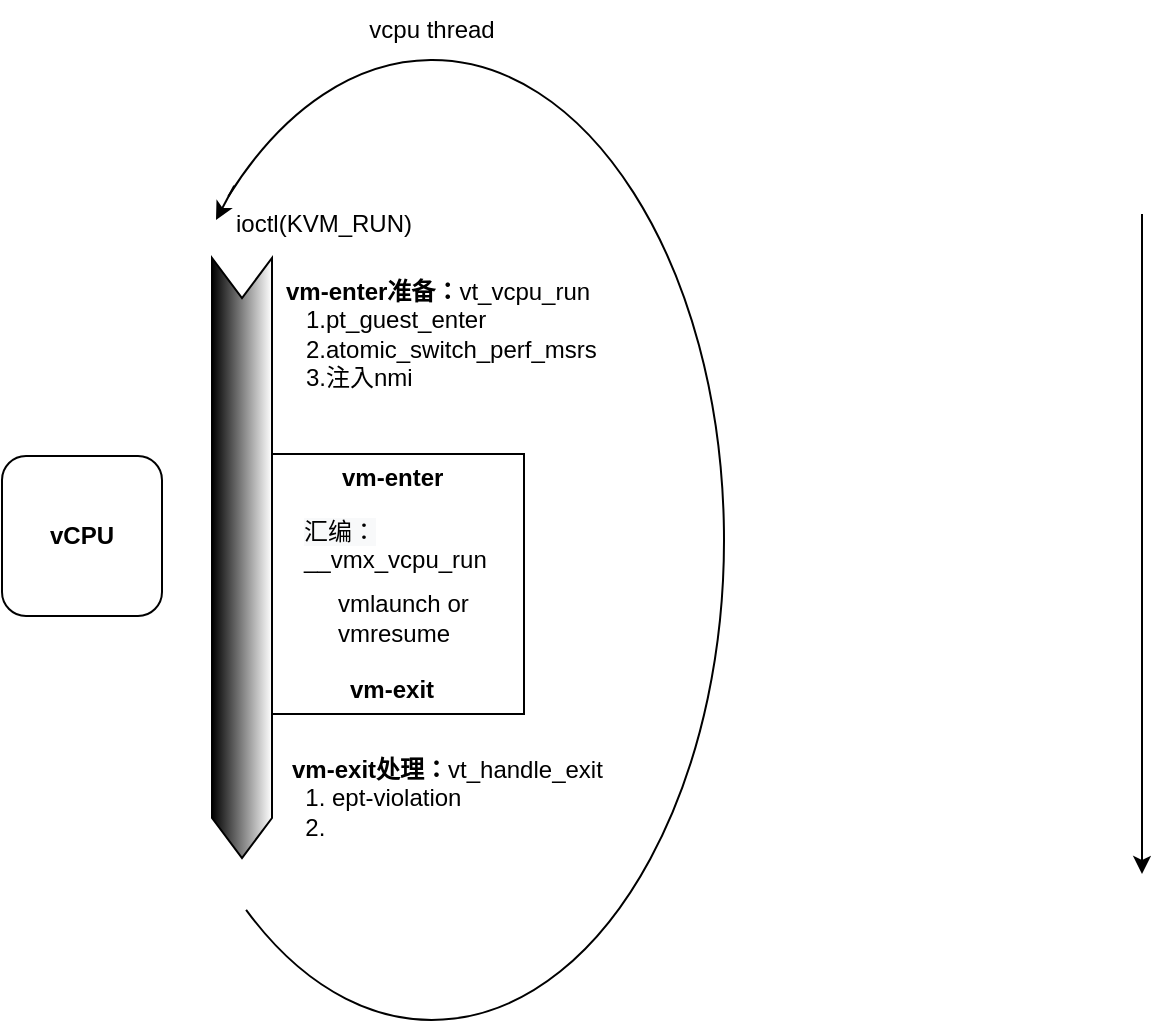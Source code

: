<mxfile version="20.3.0" type="device"><diagram id="6R5mTGjcWtHYzwJ8ijoA" name="Page-1"><mxGraphModel dx="865" dy="541" grid="1" gridSize="10" guides="1" tooltips="1" connect="1" arrows="1" fold="1" page="1" pageScale="1" pageWidth="850" pageHeight="1100" math="0" shadow="0"><root><mxCell id="0"/><mxCell id="1" parent="0"/><mxCell id="byi6akdNMEJGbznxWT9P-25" value="" style="rounded=0;whiteSpace=wrap;html=1;" parent="1" vertex="1"><mxGeometry x="301" y="280" width="130" height="130" as="geometry"/></mxCell><mxCell id="byi6akdNMEJGbznxWT9P-1" value="" style="rounded=1;whiteSpace=wrap;html=1;" parent="1" vertex="1"><mxGeometry x="170" y="281" width="80" height="80" as="geometry"/></mxCell><mxCell id="byi6akdNMEJGbznxWT9P-2" value="&lt;b&gt;vCPU&lt;/b&gt;" style="text;html=1;strokeColor=none;fillColor=none;align=center;verticalAlign=middle;whiteSpace=wrap;rounded=0;" parent="1" vertex="1"><mxGeometry x="180" y="306" width="60" height="30" as="geometry"/></mxCell><mxCell id="byi6akdNMEJGbznxWT9P-9" value="" style="verticalLabelPosition=bottom;verticalAlign=top;html=1;shape=mxgraph.basic.arc;startAngle=0.377;endAngle=0.11;rotation=0;direction=west;strokeColor=default;" parent="1" vertex="1"><mxGeometry x="239.13" y="83" width="291.87" height="480" as="geometry"/></mxCell><mxCell id="byi6akdNMEJGbznxWT9P-11" value="" style="endArrow=classic;html=1;curved=1;" parent="1" edge="1"><mxGeometry width="50" height="50" relative="1" as="geometry"><mxPoint x="740" y="160" as="sourcePoint"/><mxPoint x="740" y="490" as="targetPoint"/></mxGeometry></mxCell><mxCell id="byi6akdNMEJGbznxWT9P-12" value="ioctl(KVM_RUN)" style="text;html=1;strokeColor=none;fillColor=none;align=center;verticalAlign=middle;whiteSpace=wrap;rounded=0;" parent="1" vertex="1"><mxGeometry x="301" y="150" width="60" height="30" as="geometry"/></mxCell><mxCell id="byi6akdNMEJGbznxWT9P-13" value="&lt;b&gt;vm-enter准备：&lt;/b&gt;&lt;span style=&quot;text-align: center;&quot;&gt;vt_vcpu_run&lt;/span&gt;&lt;br&gt;&amp;nbsp; &amp;nbsp;1.pt_guest_enter&lt;br&gt;&amp;nbsp; &amp;nbsp;2.atomic_switch_perf_msrs&lt;br&gt;&amp;nbsp; &amp;nbsp;3.注入nmi" style="text;html=1;strokeColor=none;fillColor=none;align=left;verticalAlign=middle;whiteSpace=wrap;rounded=0;" parent="1" vertex="1"><mxGeometry x="310" y="190" width="190" height="60" as="geometry"/></mxCell><mxCell id="byi6akdNMEJGbznxWT9P-14" value="" style="shape=step;perimeter=stepPerimeter;whiteSpace=wrap;html=1;fixedSize=1;strokeColor=default;gradientColor=default;rotation=90;" parent="1" vertex="1"><mxGeometry x="140" y="317" width="300" height="30" as="geometry"/></mxCell><mxCell id="byi6akdNMEJGbznxWT9P-16" value="vmlaunch or&lt;br&gt;vmresume&lt;b&gt;&lt;br&gt;&lt;/b&gt;" style="text;html=1;strokeColor=none;fillColor=none;align=left;verticalAlign=middle;whiteSpace=wrap;rounded=0;" parent="1" vertex="1"><mxGeometry x="336" y="347" width="75" height="30" as="geometry"/></mxCell><mxCell id="byi6akdNMEJGbznxWT9P-17" value="&lt;b&gt;vm-exit处理：&lt;/b&gt;&lt;span style=&quot;text-align: center;&quot;&gt;vt_handle_exit&lt;/span&gt;&lt;br&gt;&amp;nbsp; 1. ept-violation&lt;br&gt;&amp;nbsp; 2." style="text;html=1;strokeColor=none;fillColor=none;align=left;verticalAlign=middle;whiteSpace=wrap;rounded=0;" parent="1" vertex="1"><mxGeometry x="312.5" y="413" width="167.5" height="77" as="geometry"/></mxCell><mxCell id="byi6akdNMEJGbznxWT9P-19" value="&lt;span style=&quot;color: rgb(0, 0, 0); font-family: Helvetica; font-size: 12px; font-style: normal; font-variant-ligatures: normal; font-variant-caps: normal; font-weight: 400; letter-spacing: normal; orphans: 2; text-align: left; text-indent: 0px; text-transform: none; widows: 2; word-spacing: 0px; -webkit-text-stroke-width: 0px; background-color: rgb(248, 249, 250); text-decoration-thickness: initial; text-decoration-style: initial; text-decoration-color: initial; float: none; display: inline !important;&quot;&gt;汇编：&lt;br&gt;&lt;/span&gt;__vmx_vcpu_run" style="text;whiteSpace=wrap;html=1;" parent="1" vertex="1"><mxGeometry x="319" y="305" width="140" height="30" as="geometry"/></mxCell><mxCell id="byi6akdNMEJGbznxWT9P-20" value="&lt;b&gt;vm-enter&lt;/b&gt;" style="text;html=1;strokeColor=none;fillColor=none;align=left;verticalAlign=middle;whiteSpace=wrap;rounded=0;" parent="1" vertex="1"><mxGeometry x="338" y="277" width="60" height="30" as="geometry"/></mxCell><mxCell id="byi6akdNMEJGbznxWT9P-21" value="&lt;b&gt;vm-exit&lt;/b&gt;" style="text;html=1;strokeColor=none;fillColor=none;align=left;verticalAlign=middle;whiteSpace=wrap;rounded=0;" parent="1" vertex="1"><mxGeometry x="342" y="383" width="60" height="30" as="geometry"/></mxCell><mxCell id="byi6akdNMEJGbznxWT9P-30" value="" style="endArrow=classic;html=1;curved=1;exitX=0.839;exitY=0.867;exitDx=0;exitDy=0;exitPerimeter=0;" parent="1" edge="1"><mxGeometry width="50" height="50" relative="1" as="geometry"><mxPoint x="286.121" y="145.84" as="sourcePoint"/><mxPoint x="277" y="163" as="targetPoint"/><Array as="points"/></mxGeometry></mxCell><mxCell id="byi6akdNMEJGbznxWT9P-31" value="vcpu thread" style="text;html=1;strokeColor=none;fillColor=none;align=center;verticalAlign=middle;whiteSpace=wrap;rounded=0;" parent="1" vertex="1"><mxGeometry x="350" y="53" width="70" height="30" as="geometry"/></mxCell></root></mxGraphModel></diagram></mxfile>